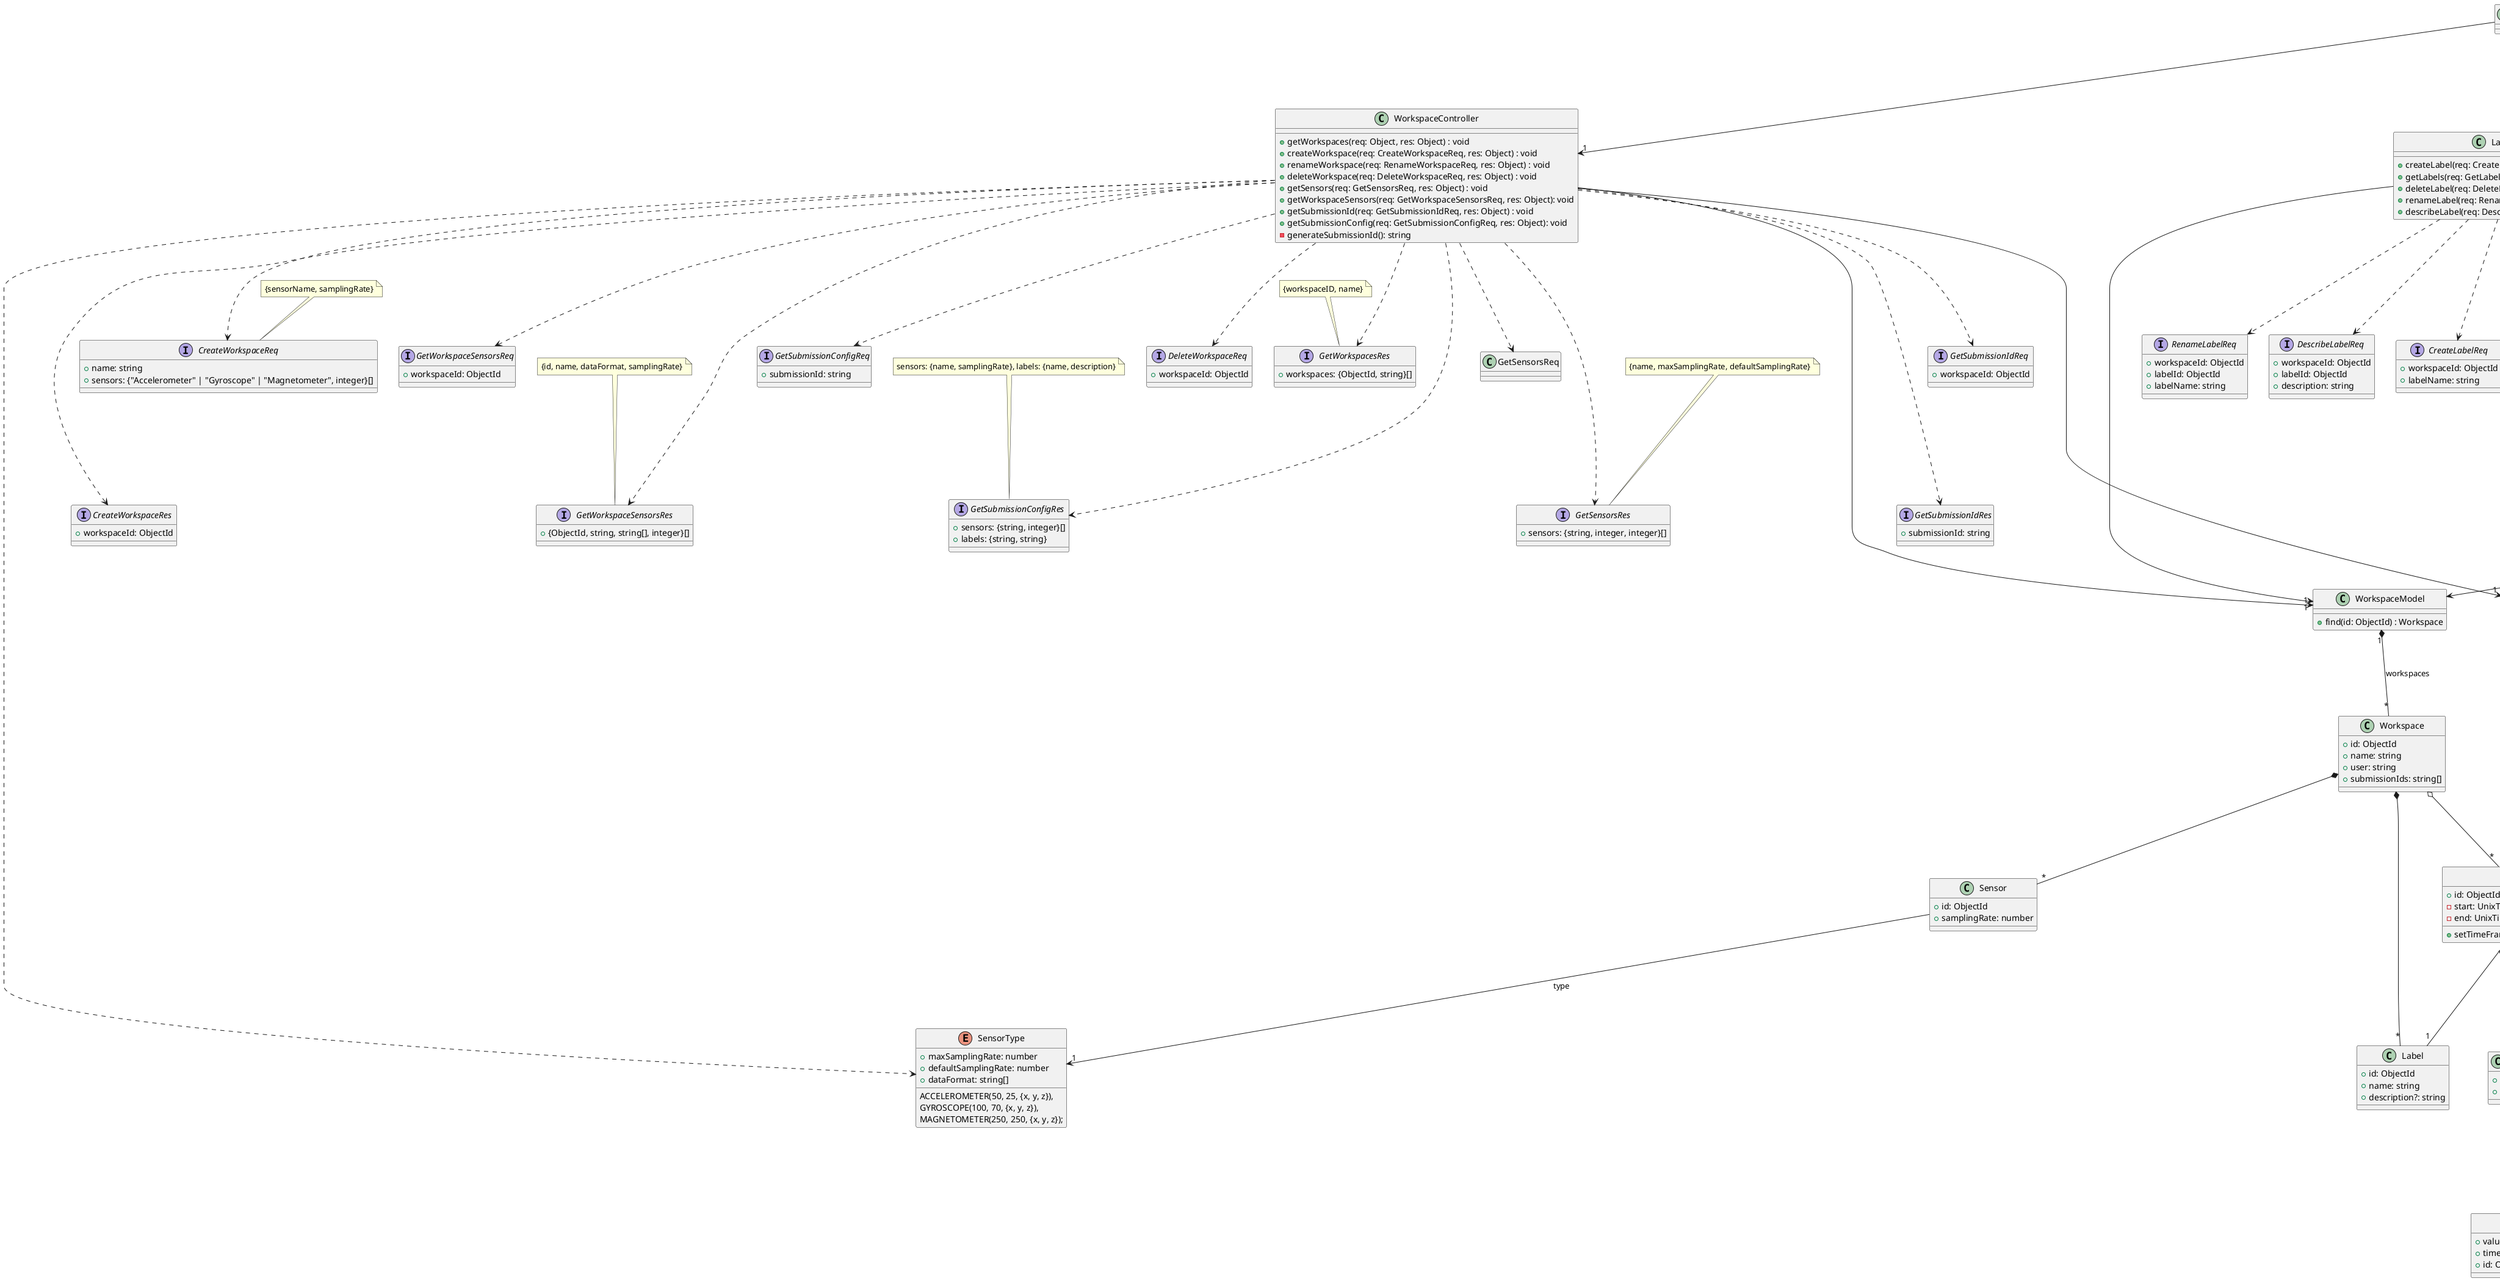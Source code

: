 @startuml Workspace Management Class Diagram

skinparam titleFontSize 100
skinparam titleFontColor grey
skinparam titleBorderRoundCorner 15
skinparam titleBorderThickness 2
skinparam titleBackgroundColor Turquoise


class App{

}

App ---> "1" WorkspaceController
App ---> "1" LabelController
App ---> "1" SampleController

' ----------- LabelController ----------------

interface CreateLabelReq {
    +workspaceId: ObjectId
    +labelName: string
}

interface GetLabelsReq {
    +workspaceId: ObjectId
}

interface GetLabelsRes {
    +labels: Label[]
}

GetLabelsReq -[hidden]-> GetLabelsRes

interface DeleteLabelReq {
    +workspaceId: ObjectId
    +labelId: ObjectId
}

interface RenameLabelReq {
    +workspaceId: ObjectId
    +labelId: ObjectId
    +labelName: string
}

interface DescribeLabelReq {
    +workspaceId: ObjectId
    +labelId: ObjectId
    +description: string
}

class LabelController {
    +createLabel(req: CreateLabelReq, res: Object) : void
    +getLabels(req: GetLabelsReq, res: Object) : void
    +deleteLabel(req: DeleteLabelReq, res: Object) : void
    +renameLabel(req: RenameLabelReq, res: Object) : void
    +describeLabel(req: DescribeLabelReq, res: Object) : void
}

LabelController -----> "1" WorkspaceModel
LabelController -----> "1" SampleModel

LabelController ...> CreateLabelReq

LabelController ...> GetLabelsReq
LabelController ...> GetLabelsRes

LabelController ...> DeleteLabelReq

LabelController ...> RenameLabelReq

LabelController ...> DescribeLabelReq

' ------------- WorkspaceController ----------

interface GetWorkspacesRes {
    +workspaces: {ObjectId, string}[]
}
note top: {workspaceID, name}

interface CreateWorkspaceReq {
    +name: string
    +sensors: {"Accelerometer" | "Gyroscope" | "Magnetometer", integer}[]
}
note top: {sensorName, samplingRate}

interface CreateWorkspaceRes {
    +workspaceId: ObjectId
}

CreateWorkspaceReq -[hidden]-> CreateWorkspaceRes

interface DeleteWorkspaceReq {
    +workspaceId: ObjectId
}

interface GetSensorsRes {
    +sensors: {string, integer, integer}[]
}
note top : {name, maxSamplingRate, defaultSamplingRate}

GetSensorsReq -[hidden]-> GetSensorsRes

interface GetWorkspaceSensorsReq {
    +workspaceId: ObjectId
}

interface GetWorkspaceSensorsRes {
    +{ObjectId, string, string[], integer}[]
}
note top : {id, name, dataFormat, samplingRate}

GetWorkspaceSensorsReq -[hidden]-> GetWorkspaceSensorsRes

interface GetSubmissionIdReq {
    +workspaceId: ObjectId
}

interface GetSubmissionIdRes {
    +submissionId: string
}

GetSubmissionIdReq -[hidden]-> GetSubmissionIdRes

interface GetSubmissionConfigReq {
    +submissionId: string
}

interface GetSubmissionConfigRes {
    +sensors: {string, integer}[]
    +labels: {string, string}
}
note top: sensors: {name, samplingRate}, labels: {name, description}

GetSubmissionConfigReq -[hidden]-> GetSubmissionConfigRes

class WorkspaceController {
    +getWorkspaces(req: Object, res: Object) : void
    +createWorkspace(req: CreateWorkspaceReq, res: Object) : void
    +renameWorkspace(req: RenameWorkspaceReq, res: Object) : void
    +deleteWorkspace(req: DeleteWorkspaceReq, res: Object) : void
    +getSensors(req: GetSensorsReq, res: Object) : void
    +getWorkspaceSensors(req: GetWorkspaceSensorsReq, res: Object): void
    +getSubmissionId(req: GetSubmissionIdReq, res: Object) : void
    +getSubmissionConfig(req: GetSubmissionConfigReq, res: Object): void
    -generateSubmissionId(): string
}

WorkspaceController ...> SensorType
WorkspaceController ...> GetWorkspacesRes
WorkspaceController ...> CreateWorkspaceReq
WorkspaceController ...> CreateWorkspaceRes
WorkspaceController ...> DeleteWorkspaceReq
WorkspaceController ...> GetSensorsReq
WorkspaceController ...> GetSensorsRes
WorkspaceController ...> GetWorkspaceSensorsReq
WorkspaceController ...> GetWorkspaceSensorsRes
WorkspaceController ...> GetSubmissionIdReq
WorkspaceController ...> GetSubmissionIdRes
WorkspaceController ...> GetSubmissionConfigReq
WorkspaceController ...> GetSubmissionConfigRes

WorkspaceController -----> "1" WorkspaceModel
WorkspaceController -----> "1" SampleModel

'------------------ Sensor/Sample -----------------------

enum SensorType {
    ACCELEROMETER(50, 25, {x, y, z}),
    GYROSCOPE(100, 70, {x, y, z}),
    MAGNETOMETER(250, 250, {x, y, z});

    +maxSamplingRate: number
    +defaultSamplingRate: number
    +dataFormat: string[]
}

' Schema
class Sensor {
    +id: ObjectId
    +samplingRate: number
}

Sensor ---> "1" SensorType :type

class DataPoint {
    +value: number[]
    +timestamp: UnixTimestamp
    +id: ObjectId
}

class SensorDataPoints {
    +id: ObjectId
    +sensor_id: ObjectId
}

SensorDataPoints "1" *--- "*" DataPoint : dataPoints

' Schema
class TimeFrame {
    +start: UnixTimestamp
    +end: UnixTimestamp
}

' Schema
class Sample {
    +id: ObjectId
    -start: UnixTimestamp
    -end: UnixTimestamp
    +setTimeFrames(timeframes: TimeFrame[])
}

' aggregation or relation?
Sample "1" o--- "*" TimeFrame : timeframes

Sample "*" --- "1" Label
Sample "1" *--- "*" SensorDataPoints : allSensorDataPoints

' mongoose.Model<Sample>
class SampleModel {
    +find(id: ObjectId) : Sample
}

SampleModel "1" *--- "*" Sample : samples

' Schema
class Label {
    +id: ObjectId
    +name: string
    +description?: string
}

' Schema
class Workspace {
    +id: ObjectId
    +name: string
    +user: string
    +submissionIds: string[]
}

Workspace *--- "*" Label
Workspace *--- "*" Sensor
Workspace o--- "*" Sample

' mongoose.Model<Workspace>
class WorkspaceModel {
    +find(id: ObjectId) : Workspace
}

WorkspaceModel "1" *--- "*" Workspace : workspaces

' --------------- SampleController -------------------

interface SubmitSampleReq {
    +samples: Sample[]
    +submissionId: string
}

interface GetSamplesReq {
    +workspaceId: ObjectId
    +onlyIds: boolean
}

interface GetSamplesRes {
    +samples: Sample[]
}

GetSamplesReq -[hidden]-> GetSamplesRes

interface RelabelSampleReq {
    +workspaceId: ObjectId
    +sampleId: ObjectId
    +labelId: LabelId
}

interface DeleteSampleReq {
    +workspaceId: ObjectId
    +sampleId: ObjectId
}

interface SetTimeFramesReq {
    +workspaceId: ObjectId
    +sampleId: ObjectId
    +timeframes: TimeFrame[]
}

SetTimeFramesReq ...> TimeFrame

interface GetSampleDataPointsReq {
    +workspaceId: ObjectId
    +sampleId: ObjectId
}

interface GetSampleDataPointsRes {
    +sample: Sample
}

GetSampleDataPointsReq -[hidden]-> GetSampleDataPointsRes

class SampleController {
    +submitSample(req: SubmitSampleReq, res: Object) : void
    +getSamples(req: GetSamplesReq, res: Object) : void
    +getSampleDataPoints(req: GetSampleDataPointsReq, res: Object) : void
    +relabelSample(req: RelabelSampleReq, res: Object) : void
    +deleteSample(req: DeleteSampleReq, res: Object) : void
    +setTimeFrames(req: SetTimeFramesReq, res: Object) : void
}

    SampleController ...> SubmitSampleReq
    SampleController ...> GetSamplesReq
    SampleController ...> GetSamplesRes
    SampleController ...> RelabelSampleReq
    SampleController ...> DeleteSampleReq
    SampleController ...> SetTimeFramesReq
    SampleController ...> GetSampleDataPointsReq
    SampleController ...> GetSampleDataPointsRes

    SampleController -----> SampleModel
    SampleController -----> WorkspaceModel

    @enduml
